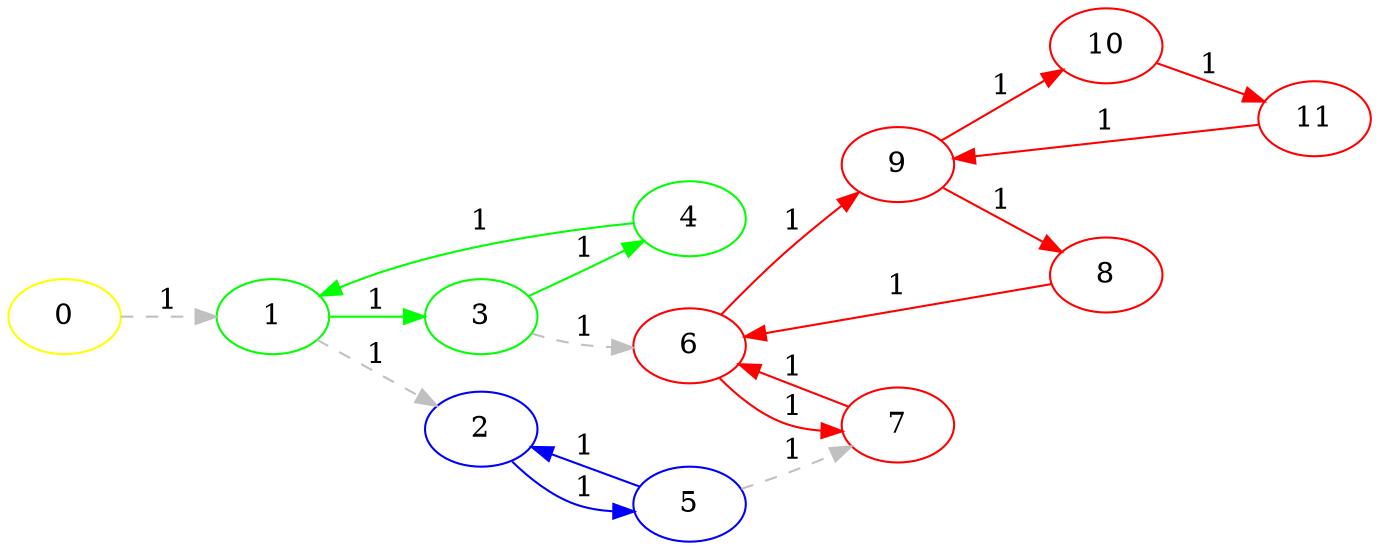 digraph G {
ranksep = "equally";
rankdir = LR;
{rank = same; 0; };
{rank = same; 1; };
{rank = same; 3; 2; };
{rank = same; 4; 6; 5; };
{rank = same; 9; 7; };
{rank = same; 8; 10; };
{rank = same; 11; };
{rank = same; };
7 [color = "red"];
11 [color = "red"];
10 [color = "red"];
8 [color = "red"];
9 [color = "red"];
6 [color = "red"];
5 [color = "blue"];
2 [color = "blue"];
4 [color = "green"];
3 [color = "green"];
1 [color = "green"];
0 [color = "yellow"];
0->1[label="1" color = "grey" style = "dashed"];
1->3[label="1" color = "green"];
1->2[label="1" color = "grey" style = "dashed"];
3->4[label="1" color = "green"];
3->6[label="1" color = "grey" style = "dashed"];
2->5[label="1" color = "blue"];
4->1[label="1" color = "green"];
6->9[label="1" color = "red"];
6->7[label="1" color = "red"];
5->2[label="1" color = "blue"];
5->7[label="1" color = "grey" style = "dashed"];
9->8[label="1" color = "red"];
9->10[label="1" color = "red"];
7->6[label="1" color = "red"];
8->6[label="1" color = "red"];
10->11[label="1" color = "red"];
11->9[label="1" color = "red"];
}
